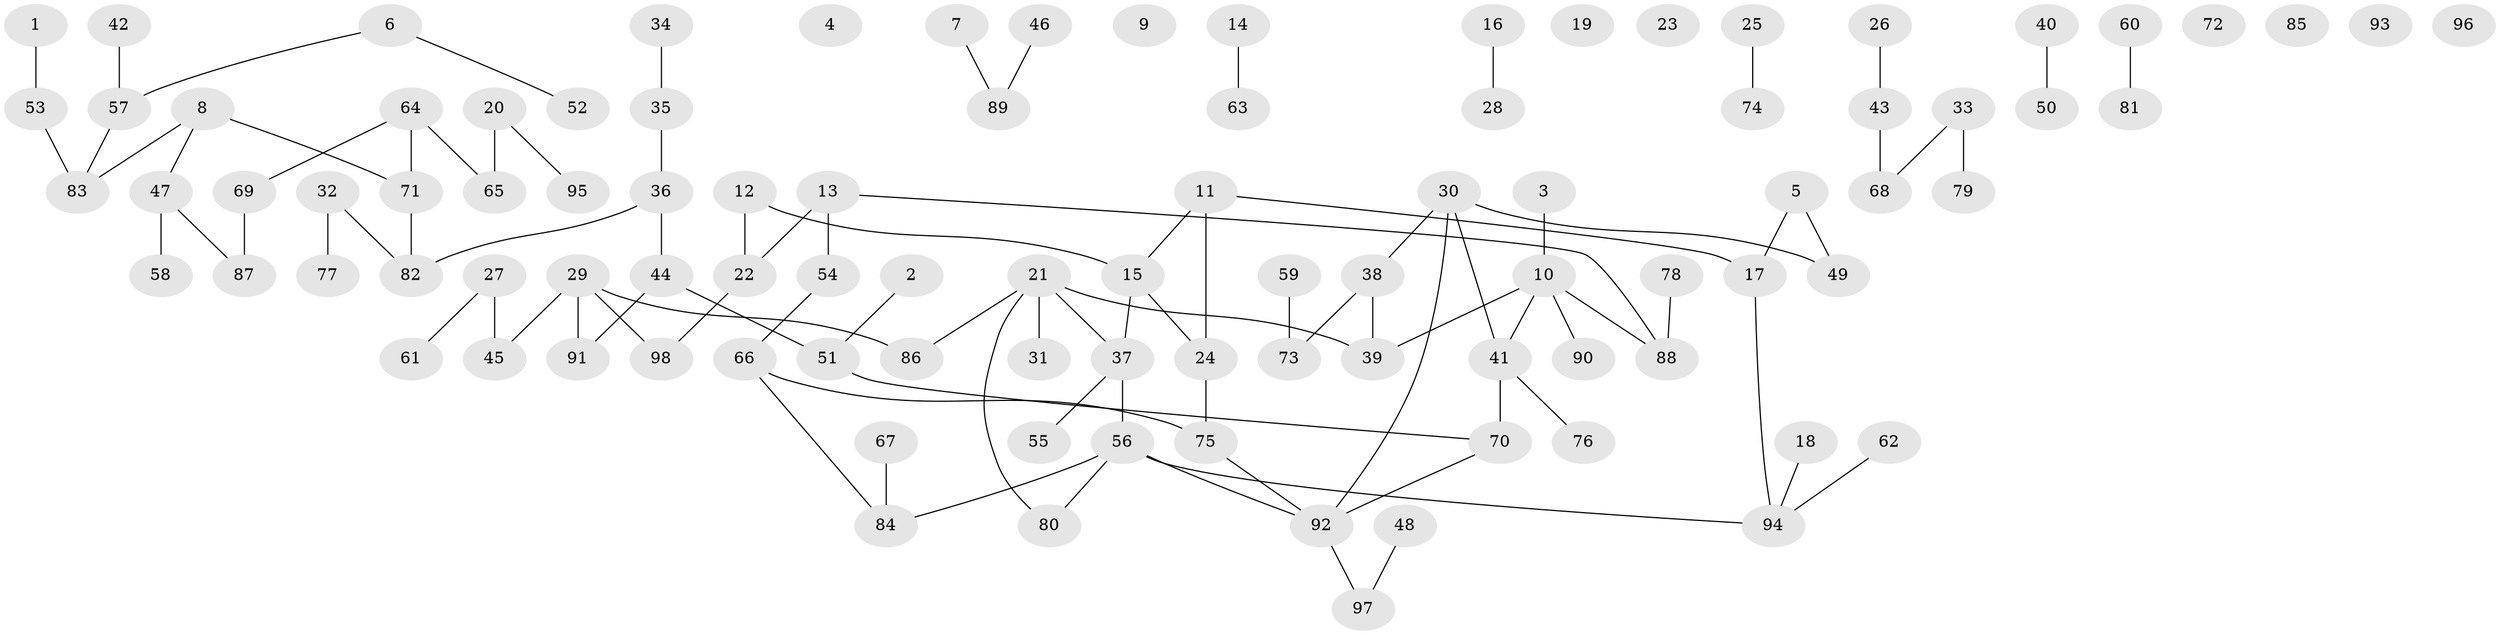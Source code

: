 // Generated by graph-tools (version 1.1) at 2025/33/03/09/25 02:33:36]
// undirected, 98 vertices, 96 edges
graph export_dot {
graph [start="1"]
  node [color=gray90,style=filled];
  1;
  2;
  3;
  4;
  5;
  6;
  7;
  8;
  9;
  10;
  11;
  12;
  13;
  14;
  15;
  16;
  17;
  18;
  19;
  20;
  21;
  22;
  23;
  24;
  25;
  26;
  27;
  28;
  29;
  30;
  31;
  32;
  33;
  34;
  35;
  36;
  37;
  38;
  39;
  40;
  41;
  42;
  43;
  44;
  45;
  46;
  47;
  48;
  49;
  50;
  51;
  52;
  53;
  54;
  55;
  56;
  57;
  58;
  59;
  60;
  61;
  62;
  63;
  64;
  65;
  66;
  67;
  68;
  69;
  70;
  71;
  72;
  73;
  74;
  75;
  76;
  77;
  78;
  79;
  80;
  81;
  82;
  83;
  84;
  85;
  86;
  87;
  88;
  89;
  90;
  91;
  92;
  93;
  94;
  95;
  96;
  97;
  98;
  1 -- 53;
  2 -- 51;
  3 -- 10;
  5 -- 17;
  5 -- 49;
  6 -- 52;
  6 -- 57;
  7 -- 89;
  8 -- 47;
  8 -- 71;
  8 -- 83;
  10 -- 39;
  10 -- 41;
  10 -- 88;
  10 -- 90;
  11 -- 15;
  11 -- 17;
  11 -- 24;
  12 -- 15;
  12 -- 22;
  13 -- 22;
  13 -- 54;
  13 -- 88;
  14 -- 63;
  15 -- 24;
  15 -- 37;
  16 -- 28;
  17 -- 94;
  18 -- 94;
  20 -- 65;
  20 -- 95;
  21 -- 31;
  21 -- 37;
  21 -- 39;
  21 -- 80;
  21 -- 86;
  22 -- 98;
  24 -- 75;
  25 -- 74;
  26 -- 43;
  27 -- 45;
  27 -- 61;
  29 -- 45;
  29 -- 86;
  29 -- 91;
  29 -- 98;
  30 -- 38;
  30 -- 41;
  30 -- 49;
  30 -- 92;
  32 -- 77;
  32 -- 82;
  33 -- 68;
  33 -- 79;
  34 -- 35;
  35 -- 36;
  36 -- 44;
  36 -- 82;
  37 -- 55;
  37 -- 56;
  38 -- 39;
  38 -- 73;
  40 -- 50;
  41 -- 70;
  41 -- 76;
  42 -- 57;
  43 -- 68;
  44 -- 51;
  44 -- 91;
  46 -- 89;
  47 -- 58;
  47 -- 87;
  48 -- 97;
  51 -- 70;
  53 -- 83;
  54 -- 66;
  56 -- 80;
  56 -- 84;
  56 -- 92;
  56 -- 94;
  57 -- 83;
  59 -- 73;
  60 -- 81;
  62 -- 94;
  64 -- 65;
  64 -- 69;
  64 -- 71;
  66 -- 75;
  66 -- 84;
  67 -- 84;
  69 -- 87;
  70 -- 92;
  71 -- 82;
  75 -- 92;
  78 -- 88;
  92 -- 97;
}
